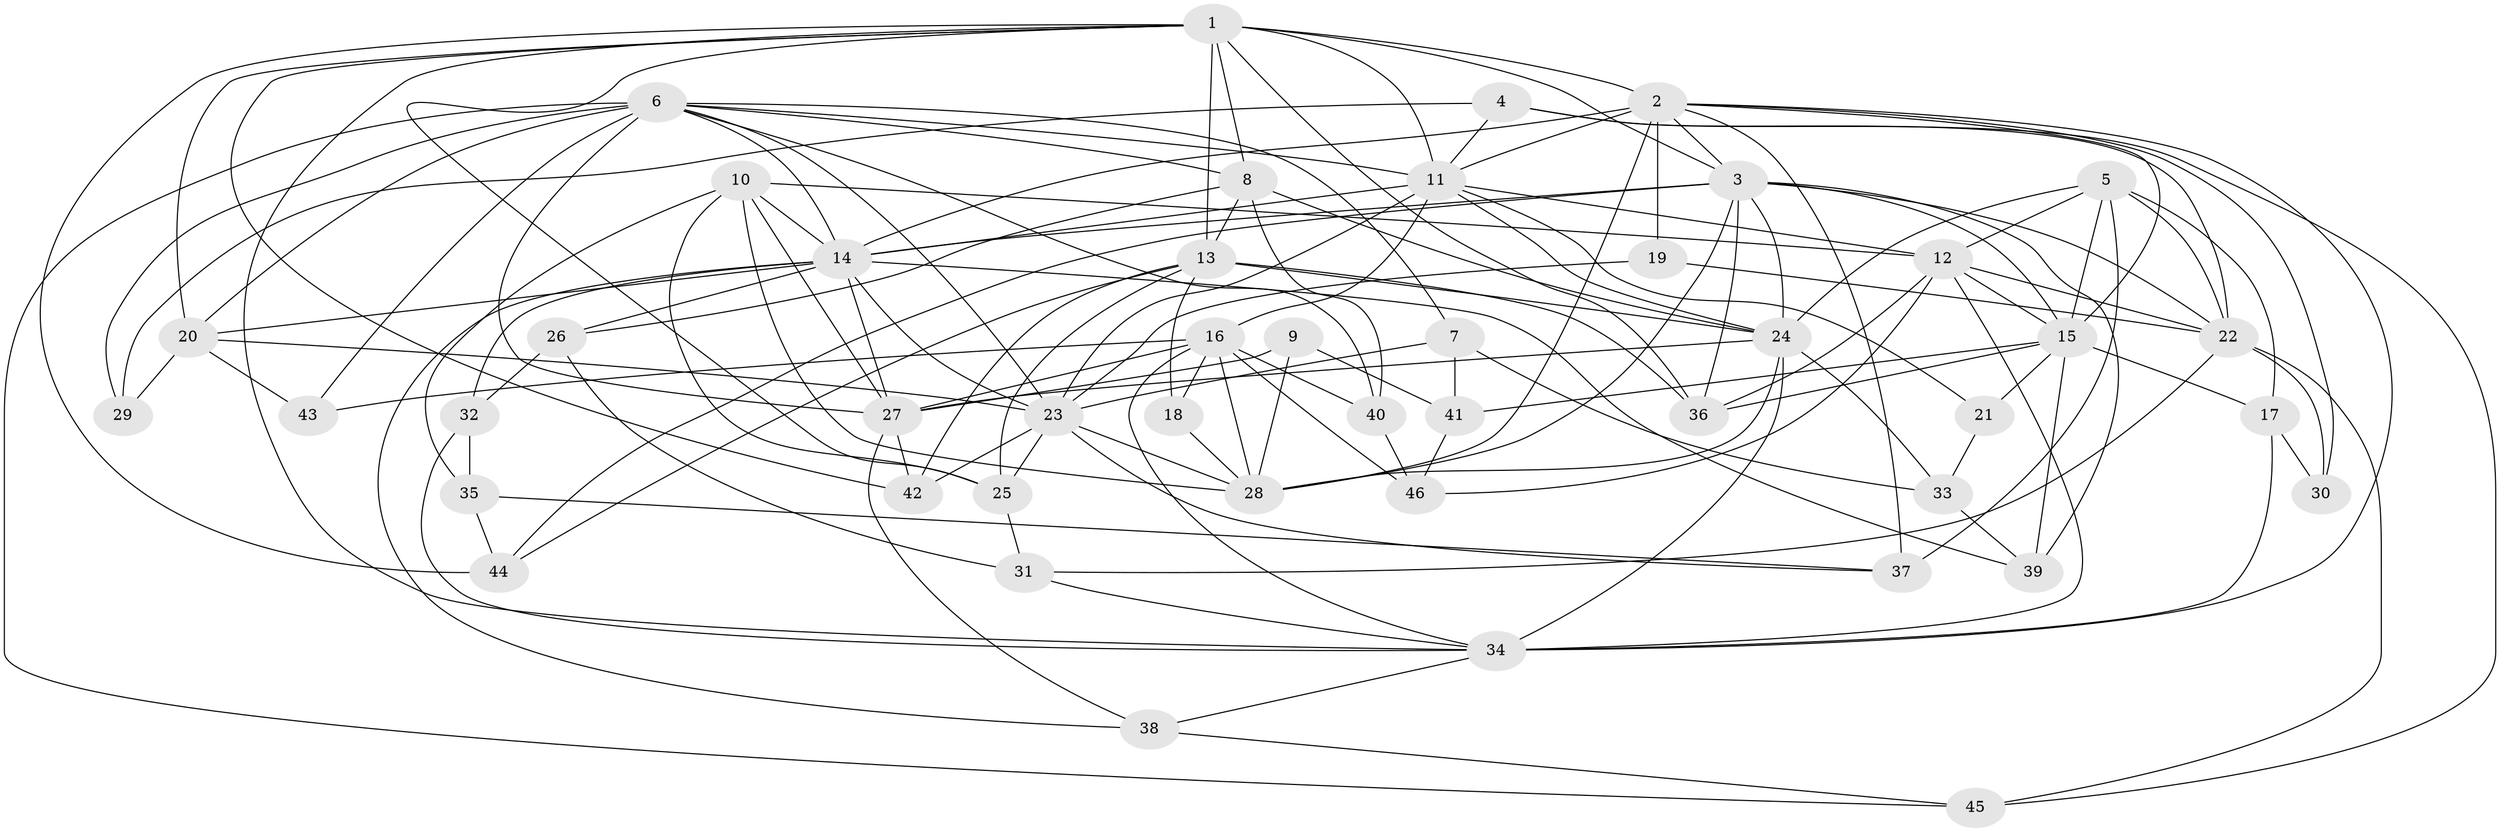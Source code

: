 // original degree distribution, {4: 1.0}
// Generated by graph-tools (version 1.1) at 2025/54/03/04/25 22:54:00]
// undirected, 46 vertices, 136 edges
graph export_dot {
  node [color=gray90,style=filled];
  1;
  2;
  3;
  4;
  5;
  6;
  7;
  8;
  9;
  10;
  11;
  12;
  13;
  14;
  15;
  16;
  17;
  18;
  19;
  20;
  21;
  22;
  23;
  24;
  25;
  26;
  27;
  28;
  29;
  30;
  31;
  32;
  33;
  34;
  35;
  36;
  37;
  38;
  39;
  40;
  41;
  42;
  43;
  44;
  45;
  46;
  1 -- 2 [weight=2.0];
  1 -- 3 [weight=1.0];
  1 -- 8 [weight=1.0];
  1 -- 11 [weight=1.0];
  1 -- 13 [weight=1.0];
  1 -- 20 [weight=1.0];
  1 -- 25 [weight=1.0];
  1 -- 34 [weight=1.0];
  1 -- 36 [weight=1.0];
  1 -- 42 [weight=1.0];
  1 -- 44 [weight=1.0];
  2 -- 3 [weight=1.0];
  2 -- 11 [weight=1.0];
  2 -- 14 [weight=1.0];
  2 -- 15 [weight=1.0];
  2 -- 19 [weight=2.0];
  2 -- 28 [weight=1.0];
  2 -- 30 [weight=1.0];
  2 -- 34 [weight=1.0];
  2 -- 37 [weight=1.0];
  3 -- 14 [weight=1.0];
  3 -- 15 [weight=1.0];
  3 -- 22 [weight=1.0];
  3 -- 24 [weight=1.0];
  3 -- 28 [weight=1.0];
  3 -- 36 [weight=1.0];
  3 -- 39 [weight=1.0];
  3 -- 44 [weight=1.0];
  4 -- 11 [weight=1.0];
  4 -- 22 [weight=1.0];
  4 -- 29 [weight=1.0];
  4 -- 45 [weight=1.0];
  5 -- 12 [weight=1.0];
  5 -- 15 [weight=1.0];
  5 -- 17 [weight=1.0];
  5 -- 22 [weight=2.0];
  5 -- 24 [weight=2.0];
  5 -- 37 [weight=1.0];
  6 -- 7 [weight=1.0];
  6 -- 8 [weight=1.0];
  6 -- 11 [weight=1.0];
  6 -- 14 [weight=1.0];
  6 -- 20 [weight=1.0];
  6 -- 23 [weight=1.0];
  6 -- 27 [weight=1.0];
  6 -- 29 [weight=2.0];
  6 -- 40 [weight=1.0];
  6 -- 43 [weight=1.0];
  6 -- 45 [weight=1.0];
  7 -- 23 [weight=1.0];
  7 -- 33 [weight=1.0];
  7 -- 41 [weight=1.0];
  8 -- 13 [weight=1.0];
  8 -- 24 [weight=1.0];
  8 -- 26 [weight=1.0];
  8 -- 40 [weight=1.0];
  9 -- 27 [weight=2.0];
  9 -- 28 [weight=1.0];
  9 -- 41 [weight=1.0];
  10 -- 12 [weight=1.0];
  10 -- 14 [weight=1.0];
  10 -- 25 [weight=1.0];
  10 -- 27 [weight=1.0];
  10 -- 28 [weight=1.0];
  10 -- 35 [weight=1.0];
  11 -- 12 [weight=1.0];
  11 -- 14 [weight=1.0];
  11 -- 16 [weight=1.0];
  11 -- 21 [weight=1.0];
  11 -- 23 [weight=1.0];
  11 -- 24 [weight=1.0];
  12 -- 15 [weight=1.0];
  12 -- 22 [weight=3.0];
  12 -- 34 [weight=1.0];
  12 -- 36 [weight=1.0];
  12 -- 46 [weight=1.0];
  13 -- 18 [weight=1.0];
  13 -- 24 [weight=1.0];
  13 -- 25 [weight=2.0];
  13 -- 36 [weight=2.0];
  13 -- 42 [weight=1.0];
  13 -- 44 [weight=1.0];
  14 -- 20 [weight=1.0];
  14 -- 23 [weight=1.0];
  14 -- 26 [weight=1.0];
  14 -- 27 [weight=1.0];
  14 -- 32 [weight=1.0];
  14 -- 38 [weight=1.0];
  14 -- 39 [weight=1.0];
  15 -- 17 [weight=1.0];
  15 -- 21 [weight=2.0];
  15 -- 36 [weight=1.0];
  15 -- 39 [weight=1.0];
  15 -- 41 [weight=1.0];
  16 -- 18 [weight=2.0];
  16 -- 27 [weight=2.0];
  16 -- 28 [weight=1.0];
  16 -- 34 [weight=2.0];
  16 -- 40 [weight=1.0];
  16 -- 43 [weight=2.0];
  16 -- 46 [weight=1.0];
  17 -- 30 [weight=1.0];
  17 -- 34 [weight=1.0];
  18 -- 28 [weight=1.0];
  19 -- 22 [weight=1.0];
  19 -- 23 [weight=1.0];
  20 -- 23 [weight=1.0];
  20 -- 29 [weight=1.0];
  20 -- 43 [weight=1.0];
  21 -- 33 [weight=1.0];
  22 -- 30 [weight=2.0];
  22 -- 31 [weight=1.0];
  22 -- 45 [weight=1.0];
  23 -- 25 [weight=3.0];
  23 -- 28 [weight=1.0];
  23 -- 37 [weight=1.0];
  23 -- 42 [weight=1.0];
  24 -- 27 [weight=1.0];
  24 -- 28 [weight=1.0];
  24 -- 33 [weight=1.0];
  24 -- 34 [weight=3.0];
  25 -- 31 [weight=1.0];
  26 -- 31 [weight=1.0];
  26 -- 32 [weight=1.0];
  27 -- 38 [weight=1.0];
  27 -- 42 [weight=1.0];
  31 -- 34 [weight=1.0];
  32 -- 34 [weight=1.0];
  32 -- 35 [weight=1.0];
  33 -- 39 [weight=1.0];
  34 -- 38 [weight=1.0];
  35 -- 37 [weight=1.0];
  35 -- 44 [weight=1.0];
  38 -- 45 [weight=1.0];
  40 -- 46 [weight=1.0];
  41 -- 46 [weight=1.0];
}
